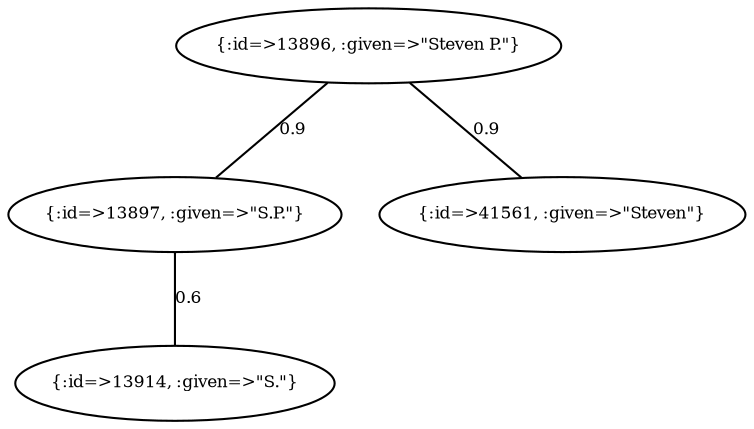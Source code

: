 graph Collector__WeightedGraph {
    "{:id=>13896, :given=>\"Steven P.\"}" [
        fontsize = 8,
        label = "{:id=>13896, :given=>\"Steven P.\"}"
    ]

    "{:id=>13897, :given=>\"S.P.\"}" [
        fontsize = 8,
        label = "{:id=>13897, :given=>\"S.P.\"}"
    ]

    "{:id=>13914, :given=>\"S.\"}" [
        fontsize = 8,
        label = "{:id=>13914, :given=>\"S.\"}"
    ]

    "{:id=>41561, :given=>\"Steven\"}" [
        fontsize = 8,
        label = "{:id=>41561, :given=>\"Steven\"}"
    ]

    "{:id=>13896, :given=>\"Steven P.\"}" -- "{:id=>13897, :given=>\"S.P.\"}" [
        fontsize = 8,
        label = 0.9
    ]

    "{:id=>13896, :given=>\"Steven P.\"}" -- "{:id=>41561, :given=>\"Steven\"}" [
        fontsize = 8,
        label = 0.9
    ]

    "{:id=>13897, :given=>\"S.P.\"}" -- "{:id=>13914, :given=>\"S.\"}" [
        fontsize = 8,
        label = 0.6
    ]
}
